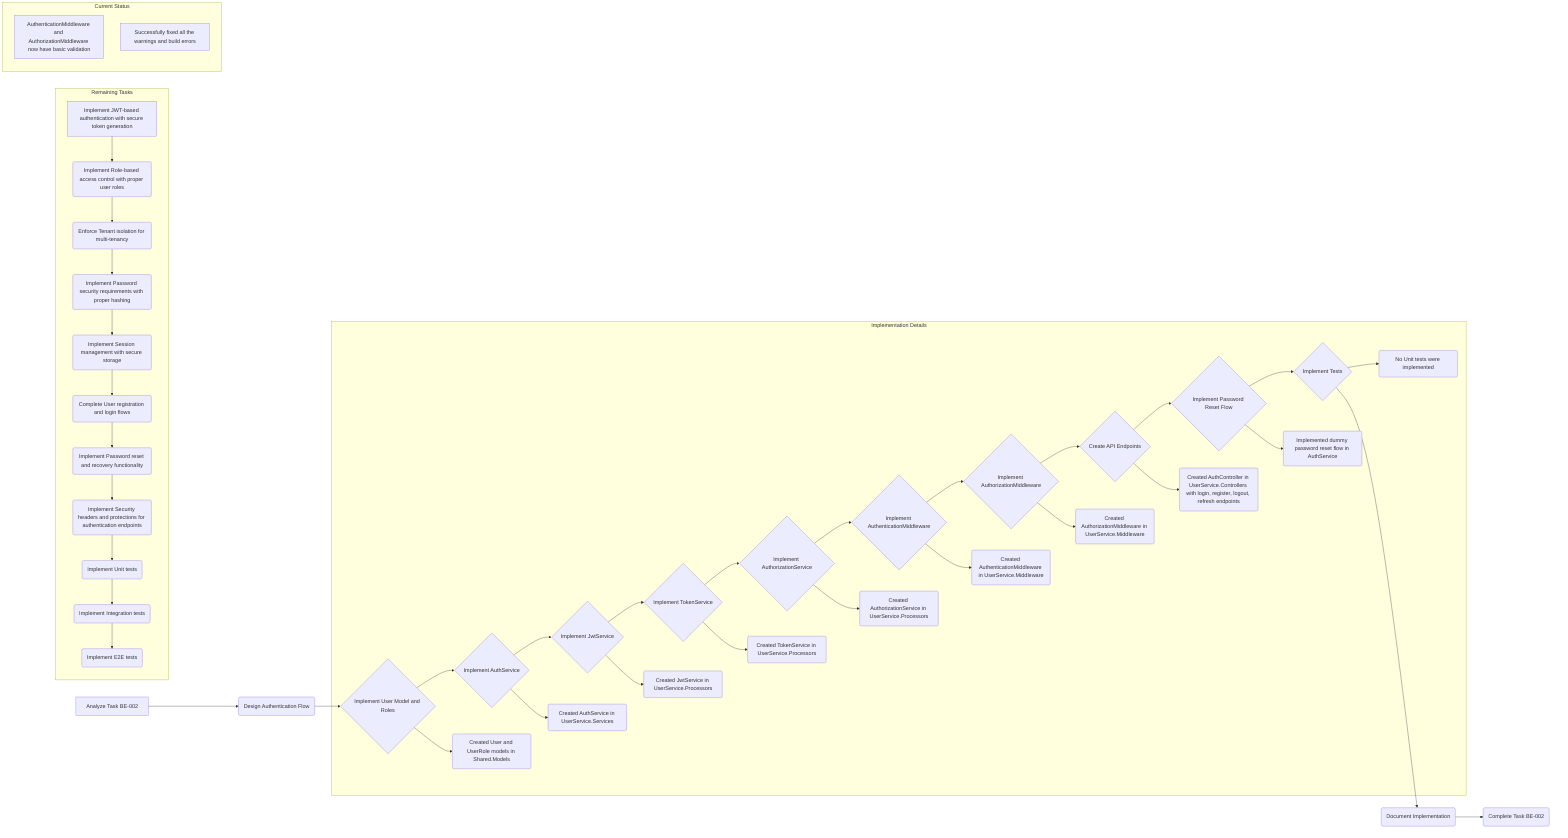 graph LR
    A[Analyze Task BE-002] --> B(Design Authentication Flow);
    B --> C{Implement User Model and Roles};
    C --> D{Implement AuthService};
    D --> E{Implement JwtService};
    E --> F{Implement TokenService};
    F --> G{Implement AuthorizationService};
    G --> H{Implement AuthenticationMiddleware};
    H --> I{Implement AuthorizationMiddleware};
    I --> J{Create API Endpoints};
    J --> K{Implement Password Reset Flow};
    K --> L{Implement Tests};
    L --> M(Document Implementation);
    M --> N(Complete Task BE-002);

subgraph Implementation Details
    C --> C1(Created User and UserRole models in Shared.Models);
    D --> D1(Created AuthService in UserService.Services);
    E --> E1(Created JwtService in UserService.Processors);
    F --> F1(Created TokenService in UserService.Processors);
    G --> G1(Created AuthorizationService in UserService.Processors);
    H --> H1(Created AuthenticationMiddleware in UserService.Middleware);
    I --> I1(Created AuthorizationMiddleware in UserService.Middleware);
    J --> J1(Created AuthController in UserService.Controllers with login, register, logout, refresh endpoints);
    K --> K1(Implemented dummy password reset flow in AuthService);
 L --> L1(No Unit tests were implemented);
end

subgraph Remaining Tasks
 AA[Implement JWT-based authentication with secure token generation] --> BB(Implement Role-based access control with proper user roles);
 BB --> CC(Enforce Tenant isolation for multi-tenancy);
 CC --> DD(Implement Password security requirements with proper hashing);
 DD --> EE(Implement Session management with secure storage);
 EE --> FF(Complete User registration and login flows);
 FF --> GG(Implement Password reset and recovery functionality);
 GG --> HH(Implement Security headers and protections for authentication endpoints);
 HH --> II(Implement Unit tests);
 II --> JJ(Implement Integration tests);
 JJ --> KK(Implement E2E tests);
end

subgraph Current Status
 MM[AuthenticationMiddleware and AuthorizationMiddleware now have basic validation]
 NN[Successfully fixed all the warnings and build errors]
end